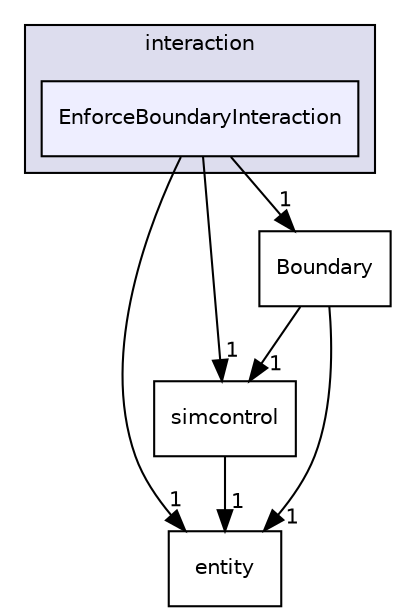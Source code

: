 digraph "/root/scrimmage/scrimmage/include/scrimmage/plugins/interaction/EnforceBoundaryInteraction" {
  compound=true
  node [ fontsize="10", fontname="Helvetica"];
  edge [ labelfontsize="10", labelfontname="Helvetica"];
  subgraph clusterdir_e780a5c579cb35e946684e8694642ace {
    graph [ bgcolor="#ddddee", pencolor="black", label="interaction" fontname="Helvetica", fontsize="10", URL="dir_e780a5c579cb35e946684e8694642ace.html"]
  dir_f42b122e79cf1ae69610c3d7bd16e45e [shape=box, label="EnforceBoundaryInteraction", style="filled", fillcolor="#eeeeff", pencolor="black", URL="dir_f42b122e79cf1ae69610c3d7bd16e45e.html"];
  }
  dir_8dabc27971b3bc145bbcc2e849e82380 [shape=box label="simcontrol" URL="dir_8dabc27971b3bc145bbcc2e849e82380.html"];
  dir_5ef164da32927a27aef05eae2283c928 [shape=box label="entity" URL="dir_5ef164da32927a27aef05eae2283c928.html"];
  dir_e8a768538ce905a52077121b8a8c65c5 [shape=box label="Boundary" URL="dir_e8a768538ce905a52077121b8a8c65c5.html"];
  dir_8dabc27971b3bc145bbcc2e849e82380->dir_5ef164da32927a27aef05eae2283c928 [headlabel="1", labeldistance=1.5 headhref="dir_000151_000008.html"];
  dir_e8a768538ce905a52077121b8a8c65c5->dir_8dabc27971b3bc145bbcc2e849e82380 [headlabel="1", labeldistance=1.5 headhref="dir_000085_000151.html"];
  dir_e8a768538ce905a52077121b8a8c65c5->dir_5ef164da32927a27aef05eae2283c928 [headlabel="1", labeldistance=1.5 headhref="dir_000085_000008.html"];
  dir_f42b122e79cf1ae69610c3d7bd16e45e->dir_8dabc27971b3bc145bbcc2e849e82380 [headlabel="1", labeldistance=1.5 headhref="dir_000088_000151.html"];
  dir_f42b122e79cf1ae69610c3d7bd16e45e->dir_5ef164da32927a27aef05eae2283c928 [headlabel="1", labeldistance=1.5 headhref="dir_000088_000008.html"];
  dir_f42b122e79cf1ae69610c3d7bd16e45e->dir_e8a768538ce905a52077121b8a8c65c5 [headlabel="1", labeldistance=1.5 headhref="dir_000088_000085.html"];
}
